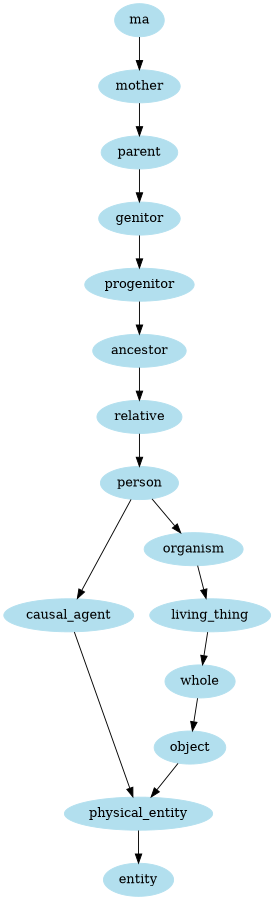 digraph unix {
	node [color=lightblue2 style=filled]
	size="6,6"
	ma -> mother
	mother -> parent
	parent -> genitor
	genitor -> progenitor
	progenitor -> ancestor
	ancestor -> relative
	relative -> person
	person -> causal_agent
	causal_agent -> physical_entity
	physical_entity -> entity
	person -> organism
	organism -> living_thing
	living_thing -> whole
	whole -> object
	object -> physical_entity
}
